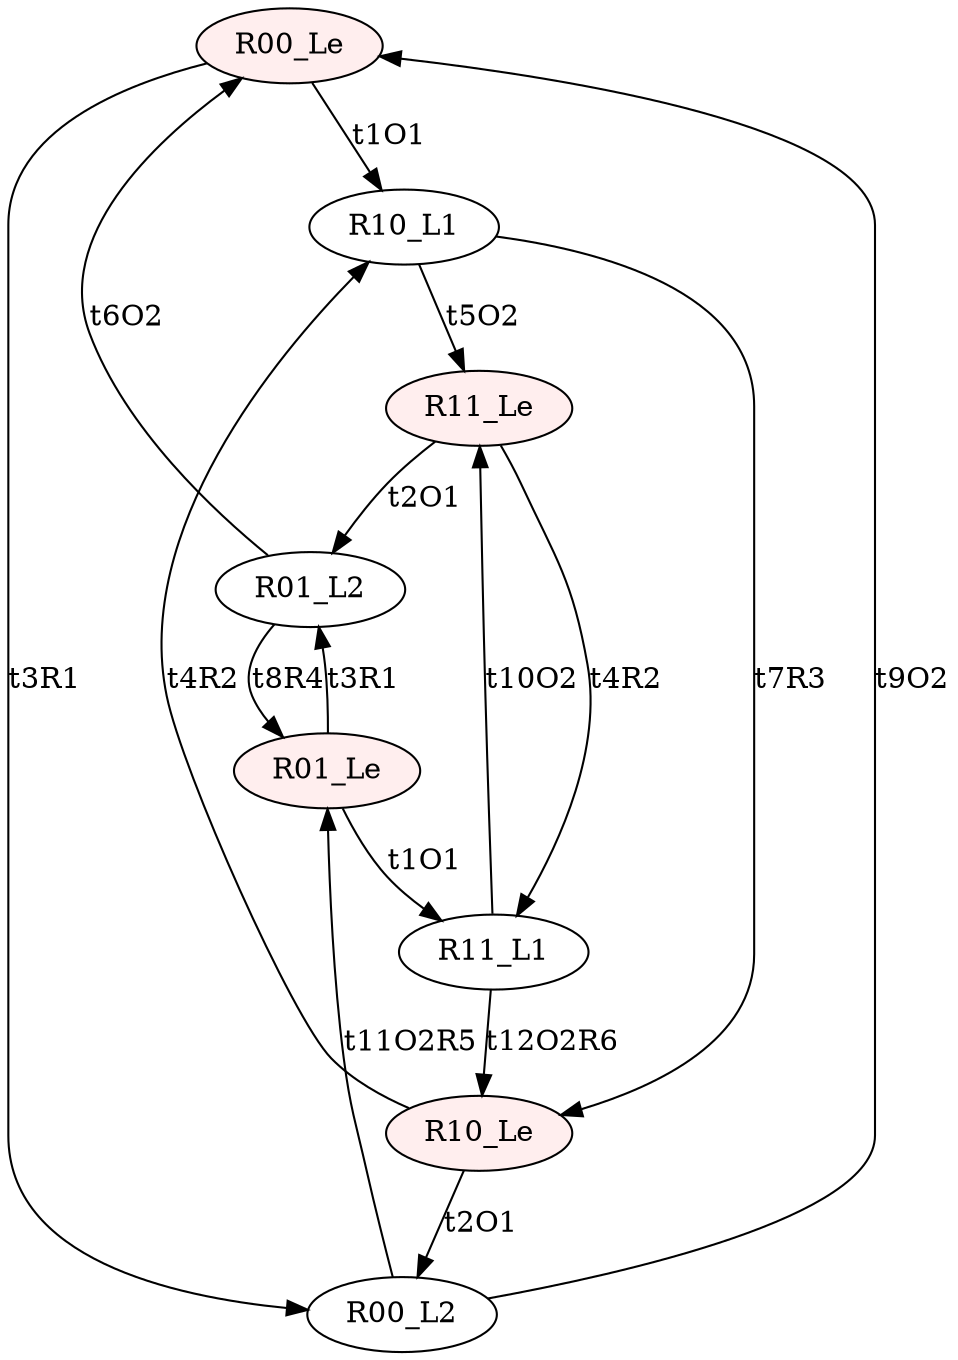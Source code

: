 digraph "SCinput/s2" {
node [style=filled fillcolor="#FFEEEE"]; R00_Le ;
node [fillcolor="#FFFFFF"]; R10_L1 ;
node [style=filled fillcolor="#FFEEEE"]; R11_Le ;
node [fillcolor="#FFFFFF"]; R01_L2 ;
node [style=filled fillcolor="#FFEEEE"]; R01_Le ;
node [fillcolor="#FFFFFF"]; R11_L1 ;
node [style=filled fillcolor="#FFEEEE"]; R10_Le ;
node [fillcolor="#FFFFFF"]; R00_L2 ;
R00_Le -> R00_L2 [label=t3R1]
R00_Le -> R10_L1 [label=t1O1]
R10_L1 -> R10_Le [label=t7R3]
R10_L1 -> R11_Le [label=t5O2]
R11_Le -> R11_L1 [label=t4R2]
R11_Le -> R01_L2 [label=t2O1]
R01_L2 -> R01_Le [label=t8R4]
R01_L2 -> R00_Le [label=t6O2]
R01_Le -> R01_L2 [label=t3R1]
R01_Le -> R11_L1 [label=t1O1]
R11_L1 -> R10_Le [label=t12O2R6]
R11_L1 -> R11_Le [label=t10O2]
R10_Le -> R10_L1 [label=t4R2]
R10_Le -> R00_L2 [label=t2O1]
R00_L2 -> R01_Le [label=t11O2R5]
R00_L2 -> R00_Le [label=t9O2]
}